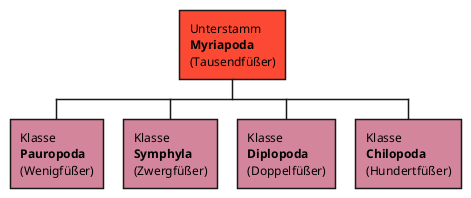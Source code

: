 @startwbs

*[#fb4934]:Unterstamm
<b>Myriapoda</b>
(Tausendfüßer);

**[#d3869b]:Klasse
<b>Pauropoda</b>
(Wenigfüßer);
**[#d3869b]:Klasse
<b>Symphyla</b>
(Zwergfüßer);
**[#d3869b]:Klasse
<b>Diplopoda</b>
(Doppelfüßer);

**[#d3869b]:Klasse
<b>Chilopoda</b>
(Hundertfüßer);

@endwbs